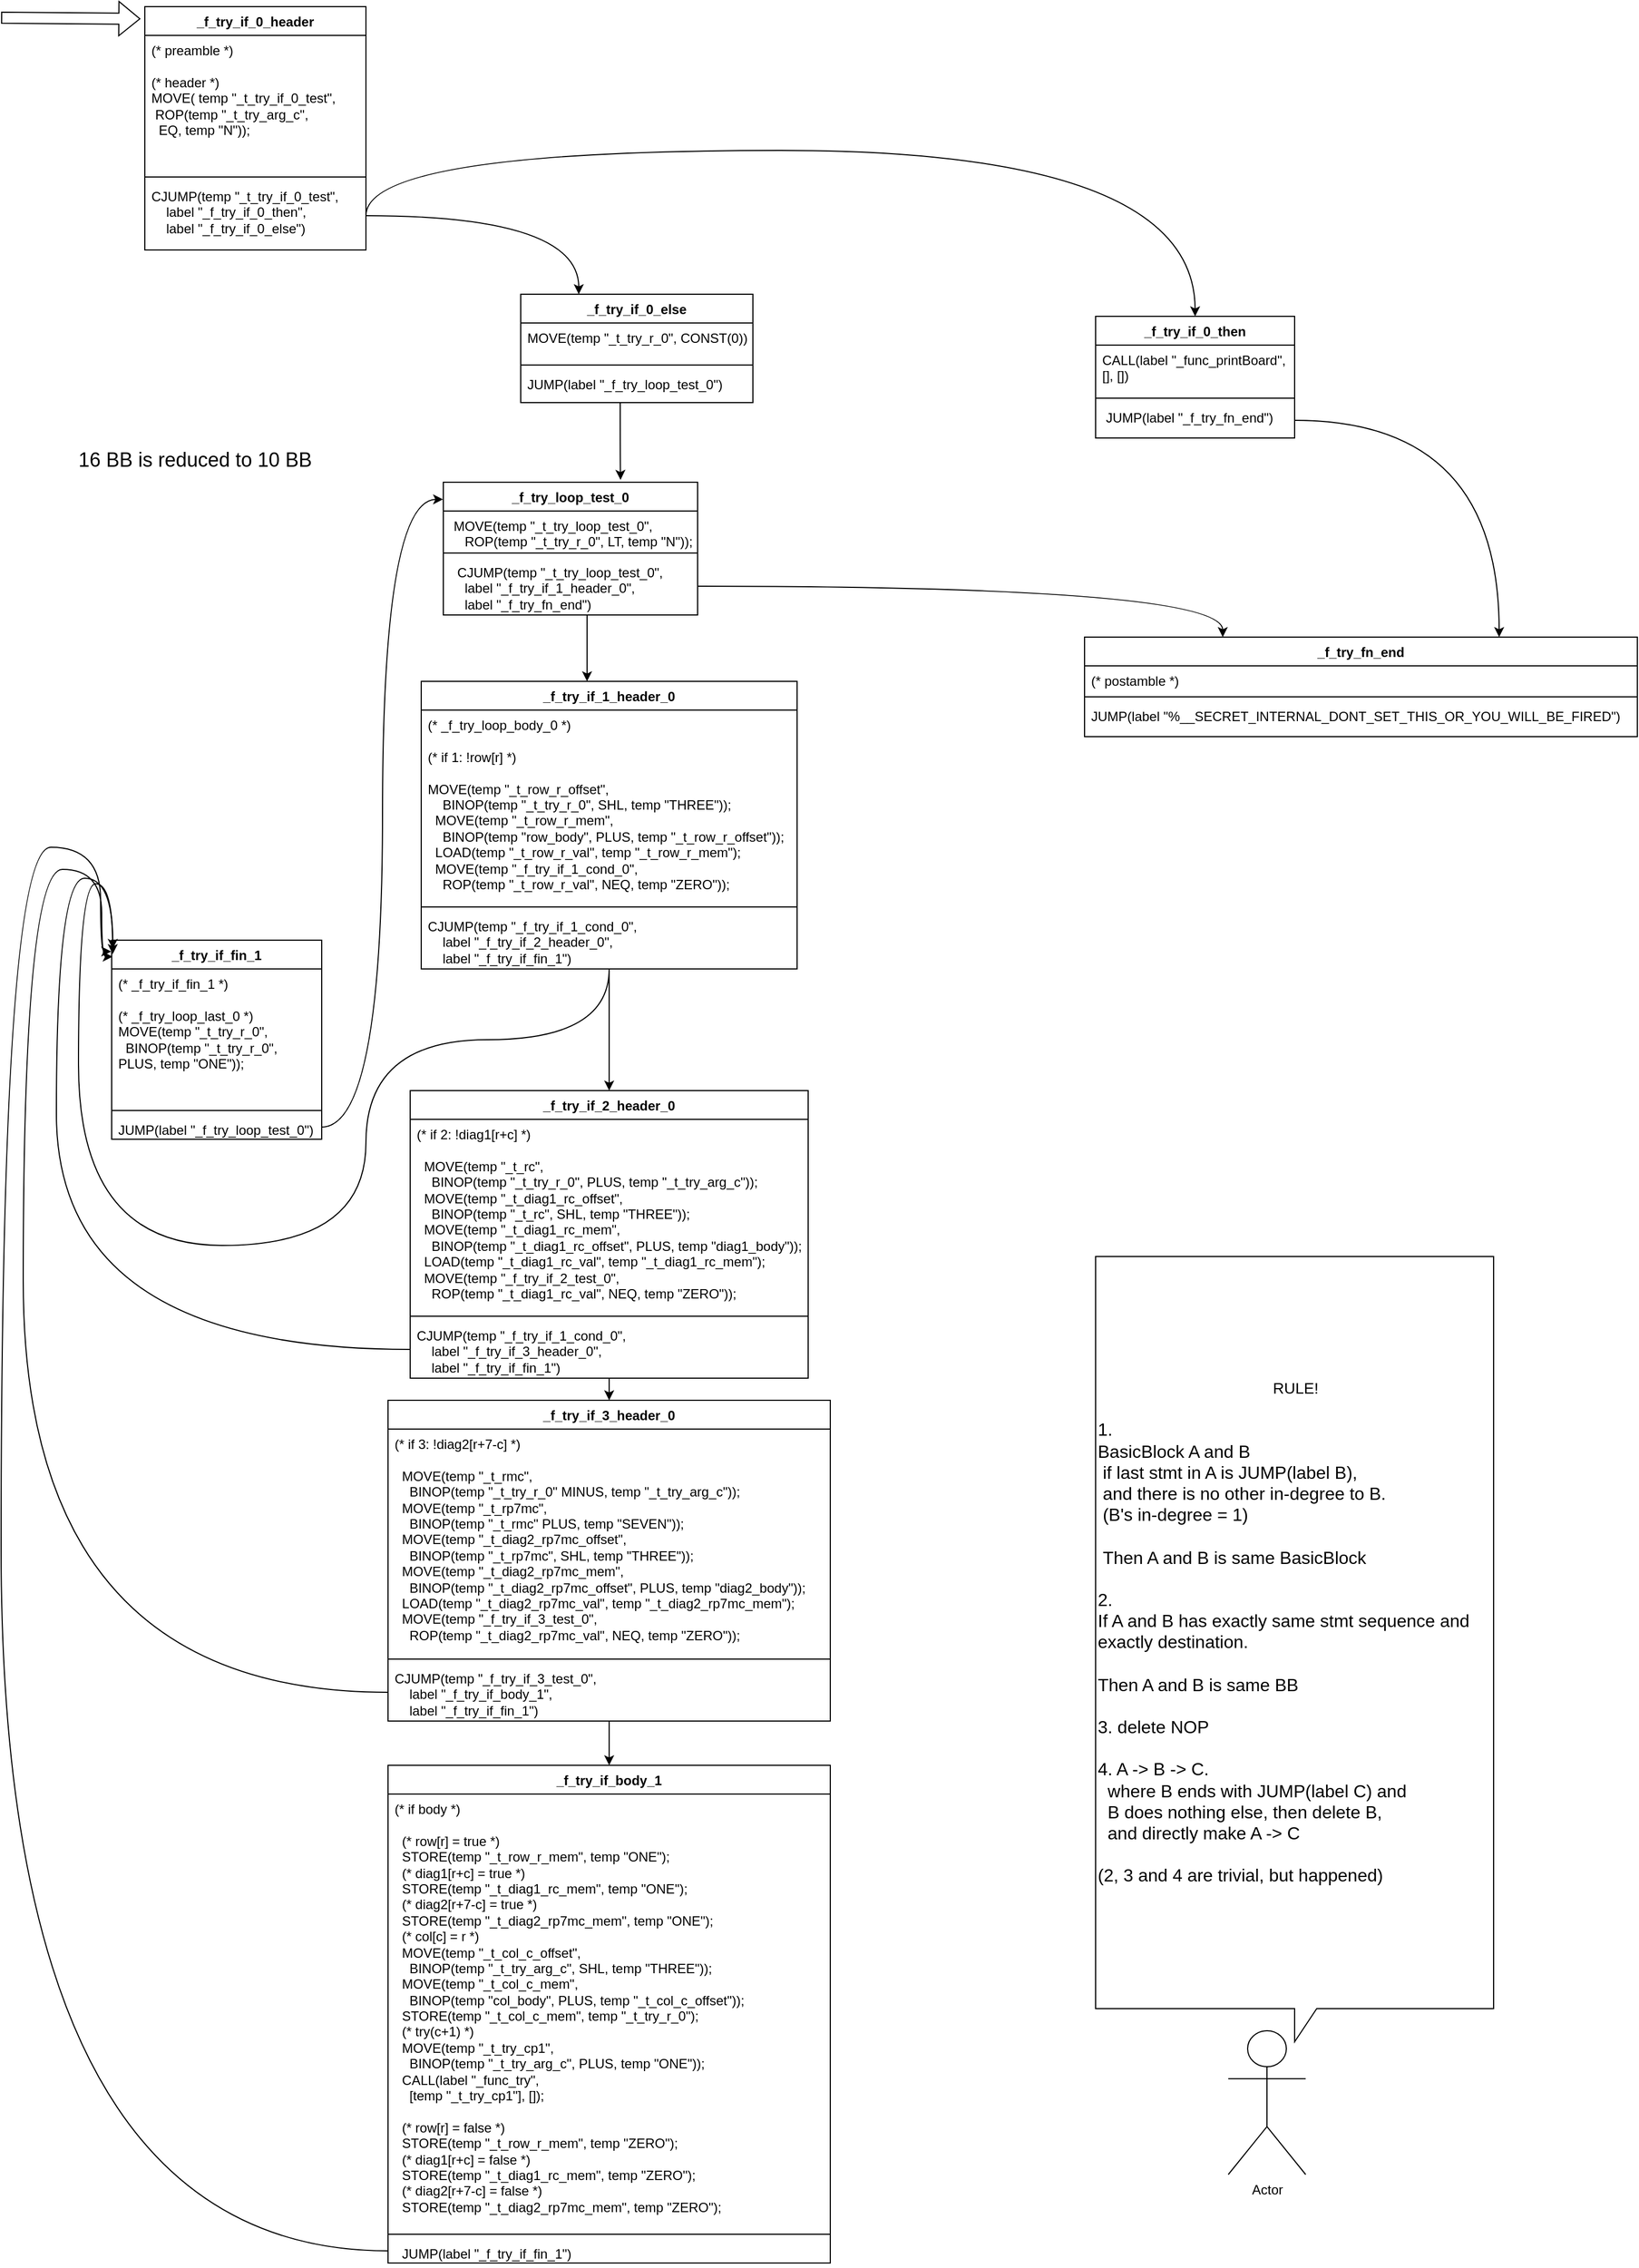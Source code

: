 <mxfile version="24.2.5" type="github">
  <diagram name="Page-1" id="pra8yOZ9Exb6OgbVI9pF">
    <mxGraphModel dx="1118" dy="508" grid="1" gridSize="10" guides="1" tooltips="1" connect="1" arrows="1" fold="1" page="1" pageScale="1" pageWidth="850" pageHeight="1100" math="0" shadow="0">
      <root>
        <mxCell id="0" />
        <mxCell id="1" parent="0" />
        <mxCell id="ukRWAVQbogYnGtxhEbvE-15" value="_f_try_if_0_header" style="swimlane;fontStyle=1;align=center;verticalAlign=top;childLayout=stackLayout;horizontal=1;startSize=26;horizontalStack=0;resizeParent=1;resizeParentMax=0;resizeLast=0;collapsible=1;marginBottom=0;whiteSpace=wrap;html=1;" parent="1" vertex="1">
          <mxGeometry x="140" y="20" width="200" height="220" as="geometry">
            <mxRectangle x="110" y="230" width="140" height="30" as="alternateBounds" />
          </mxGeometry>
        </mxCell>
        <mxCell id="ukRWAVQbogYnGtxhEbvE-16" value="&lt;div&gt;(* preamble *)&lt;/div&gt;&lt;div&gt;&lt;br&gt;&lt;/div&gt;&lt;div&gt;(* header *)&lt;/div&gt;MOVE( temp &quot;_t_try_if_0_test&quot;,&lt;div&gt;&amp;nbsp;ROP(temp &quot;_t_try_arg_c&quot;,&lt;/div&gt;&lt;div&gt;&amp;nbsp; EQ, temp &quot;N&quot;));&lt;/div&gt;" style="text;strokeColor=none;fillColor=none;align=left;verticalAlign=top;spacingLeft=4;spacingRight=4;overflow=hidden;rotatable=0;points=[[0,0.5],[1,0.5]];portConstraint=eastwest;whiteSpace=wrap;html=1;" parent="ukRWAVQbogYnGtxhEbvE-15" vertex="1">
          <mxGeometry y="26" width="200" height="124" as="geometry" />
        </mxCell>
        <mxCell id="ukRWAVQbogYnGtxhEbvE-17" value="" style="line;strokeWidth=1;fillColor=none;align=left;verticalAlign=middle;spacingTop=-1;spacingLeft=3;spacingRight=3;rotatable=0;labelPosition=right;points=[];portConstraint=eastwest;strokeColor=inherit;" parent="ukRWAVQbogYnGtxhEbvE-15" vertex="1">
          <mxGeometry y="150" width="200" height="8" as="geometry" />
        </mxCell>
        <mxCell id="ukRWAVQbogYnGtxhEbvE-18" value="&lt;div&gt;CJUMP(temp &quot;_t_try_if_0_test&quot;,&lt;/div&gt;&lt;div&gt;&amp;nbsp; &amp;nbsp; label &quot;_f_try_if_0_then&quot;,&lt;/div&gt;&lt;div&gt;&amp;nbsp; &amp;nbsp; label &quot;_f_try_if_0_else&quot;)&lt;/div&gt;" style="text;strokeColor=none;fillColor=none;align=left;verticalAlign=top;spacingLeft=4;spacingRight=4;overflow=hidden;rotatable=0;points=[[0,0.5],[1,0.5]];portConstraint=eastwest;whiteSpace=wrap;html=1;" parent="ukRWAVQbogYnGtxhEbvE-15" vertex="1">
          <mxGeometry y="158" width="200" height="62" as="geometry" />
        </mxCell>
        <mxCell id="ukRWAVQbogYnGtxhEbvE-23" value="_f_try_if_0_then" style="swimlane;fontStyle=1;align=center;verticalAlign=top;childLayout=stackLayout;horizontal=1;startSize=26;horizontalStack=0;resizeParent=1;resizeParentMax=0;resizeLast=0;collapsible=1;marginBottom=0;whiteSpace=wrap;html=1;" parent="1" vertex="1">
          <mxGeometry x="1000" y="300" width="180" height="110" as="geometry">
            <mxRectangle x="110" y="230" width="140" height="30" as="alternateBounds" />
          </mxGeometry>
        </mxCell>
        <mxCell id="ukRWAVQbogYnGtxhEbvE-24" value="CALL(label &quot;_func_printBoard&quot;, [], [])" style="text;strokeColor=none;fillColor=none;align=left;verticalAlign=top;spacingLeft=4;spacingRight=4;overflow=hidden;rotatable=0;points=[[0,0.5],[1,0.5]];portConstraint=eastwest;whiteSpace=wrap;html=1;" parent="ukRWAVQbogYnGtxhEbvE-23" vertex="1">
          <mxGeometry y="26" width="180" height="44" as="geometry" />
        </mxCell>
        <mxCell id="ukRWAVQbogYnGtxhEbvE-25" value="" style="line;strokeWidth=1;fillColor=none;align=left;verticalAlign=middle;spacingTop=-1;spacingLeft=3;spacingRight=3;rotatable=0;labelPosition=right;points=[];portConstraint=eastwest;strokeColor=inherit;" parent="ukRWAVQbogYnGtxhEbvE-23" vertex="1">
          <mxGeometry y="70" width="180" height="8" as="geometry" />
        </mxCell>
        <mxCell id="ukRWAVQbogYnGtxhEbvE-26" value="&lt;div&gt;&amp;nbsp;JUMP(label &quot;_f_try_fn_end&quot;)&lt;/div&gt;" style="text;strokeColor=none;fillColor=none;align=left;verticalAlign=top;spacingLeft=4;spacingRight=4;overflow=hidden;rotatable=0;points=[[0,0.5],[1,0.5]];portConstraint=eastwest;whiteSpace=wrap;html=1;" parent="ukRWAVQbogYnGtxhEbvE-23" vertex="1">
          <mxGeometry y="78" width="180" height="32" as="geometry" />
        </mxCell>
        <mxCell id="ukRWAVQbogYnGtxhEbvE-46" style="edgeStyle=orthogonalEdgeStyle;curved=1;rounded=0;orthogonalLoop=1;jettySize=auto;html=1;entryX=0.697;entryY=-0.018;entryDx=0;entryDy=0;entryPerimeter=0;" parent="1" source="ukRWAVQbogYnGtxhEbvE-37" target="ukRWAVQbogYnGtxhEbvE-47" edge="1">
          <mxGeometry relative="1" as="geometry">
            <Array as="points">
              <mxPoint x="570" y="430" />
              <mxPoint x="570" y="430" />
            </Array>
          </mxGeometry>
        </mxCell>
        <mxCell id="ukRWAVQbogYnGtxhEbvE-37" value="_f_try_if_0_else&lt;div&gt;&lt;br&gt;&lt;/div&gt;" style="swimlane;fontStyle=1;align=center;verticalAlign=top;childLayout=stackLayout;horizontal=1;startSize=26;horizontalStack=0;resizeParent=1;resizeParentMax=0;resizeLast=0;collapsible=1;marginBottom=0;whiteSpace=wrap;html=1;" parent="1" vertex="1">
          <mxGeometry x="480" y="280" width="210" height="98" as="geometry">
            <mxRectangle x="110" y="230" width="140" height="30" as="alternateBounds" />
          </mxGeometry>
        </mxCell>
        <mxCell id="ukRWAVQbogYnGtxhEbvE-38" value="MOVE(temp &quot;_t_try_r_0&quot;, CONST(0))" style="text;strokeColor=none;fillColor=none;align=left;verticalAlign=top;spacingLeft=4;spacingRight=4;overflow=hidden;rotatable=0;points=[[0,0.5],[1,0.5]];portConstraint=eastwest;whiteSpace=wrap;html=1;" parent="ukRWAVQbogYnGtxhEbvE-37" vertex="1">
          <mxGeometry y="26" width="210" height="34" as="geometry" />
        </mxCell>
        <mxCell id="ukRWAVQbogYnGtxhEbvE-39" value="" style="line;strokeWidth=1;fillColor=none;align=left;verticalAlign=middle;spacingTop=-1;spacingLeft=3;spacingRight=3;rotatable=0;labelPosition=right;points=[];portConstraint=eastwest;strokeColor=inherit;" parent="ukRWAVQbogYnGtxhEbvE-37" vertex="1">
          <mxGeometry y="60" width="210" height="8" as="geometry" />
        </mxCell>
        <mxCell id="ukRWAVQbogYnGtxhEbvE-40" value="&lt;div&gt;JUMP(label &quot;_f_try_loop_test_0&quot;)&lt;/div&gt;" style="text;strokeColor=none;fillColor=none;align=left;verticalAlign=top;spacingLeft=4;spacingRight=4;overflow=hidden;rotatable=0;points=[[0,0.5],[1,0.5]];portConstraint=eastwest;whiteSpace=wrap;html=1;" parent="ukRWAVQbogYnGtxhEbvE-37" vertex="1">
          <mxGeometry y="68" width="210" height="30" as="geometry" />
        </mxCell>
        <mxCell id="ukRWAVQbogYnGtxhEbvE-47" value="&lt;div&gt;_f_try_loop_test_0&lt;/div&gt;" style="swimlane;fontStyle=1;align=center;verticalAlign=top;childLayout=stackLayout;horizontal=1;startSize=26;horizontalStack=0;resizeParent=1;resizeParentMax=0;resizeLast=0;collapsible=1;marginBottom=0;whiteSpace=wrap;html=1;" parent="1" vertex="1">
          <mxGeometry x="410" y="450" width="230" height="120" as="geometry">
            <mxRectangle x="110" y="230" width="140" height="30" as="alternateBounds" />
          </mxGeometry>
        </mxCell>
        <mxCell id="ukRWAVQbogYnGtxhEbvE-48" value="&lt;div&gt;&amp;nbsp;MOVE(temp &quot;_t_try_loop_test_0&quot;,&lt;/div&gt;&lt;div&gt;&amp;nbsp; &amp;nbsp; ROP(temp &quot;_t_try_r_0&quot;, LT, temp &quot;N&quot;));&lt;/div&gt;&lt;div&gt;&lt;br&gt;&lt;/div&gt;" style="text;strokeColor=none;fillColor=none;align=left;verticalAlign=top;spacingLeft=4;spacingRight=4;overflow=hidden;rotatable=0;points=[[0,0.5],[1,0.5]];portConstraint=eastwest;whiteSpace=wrap;html=1;" parent="ukRWAVQbogYnGtxhEbvE-47" vertex="1">
          <mxGeometry y="26" width="230" height="34" as="geometry" />
        </mxCell>
        <mxCell id="ukRWAVQbogYnGtxhEbvE-49" value="" style="line;strokeWidth=1;fillColor=none;align=left;verticalAlign=middle;spacingTop=-1;spacingLeft=3;spacingRight=3;rotatable=0;labelPosition=right;points=[];portConstraint=eastwest;strokeColor=inherit;" parent="ukRWAVQbogYnGtxhEbvE-47" vertex="1">
          <mxGeometry y="60" width="230" height="8" as="geometry" />
        </mxCell>
        <mxCell id="ukRWAVQbogYnGtxhEbvE-50" value="&lt;div&gt;&amp;nbsp; CJUMP(temp &quot;_t_try_loop_test_0&quot;,&lt;/div&gt;&lt;div&gt;&amp;nbsp; &amp;nbsp; label &quot;_f_try_if_1_header_0&quot;,&lt;/div&gt;&lt;div&gt;&amp;nbsp; &amp;nbsp; label &quot;_f_try_fn_end&quot;)&lt;/div&gt;" style="text;strokeColor=none;fillColor=none;align=left;verticalAlign=top;spacingLeft=4;spacingRight=4;overflow=hidden;rotatable=0;points=[[0,0.5],[1,0.5]];portConstraint=eastwest;whiteSpace=wrap;html=1;" parent="ukRWAVQbogYnGtxhEbvE-47" vertex="1">
          <mxGeometry y="68" width="230" height="52" as="geometry" />
        </mxCell>
        <mxCell id="ukRWAVQbogYnGtxhEbvE-65" style="edgeStyle=orthogonalEdgeStyle;curved=1;rounded=0;orthogonalLoop=1;jettySize=auto;html=1;exitX=1;exitY=0.5;exitDx=0;exitDy=0;entryX=0.5;entryY=0;entryDx=0;entryDy=0;" parent="1" source="ukRWAVQbogYnGtxhEbvE-18" target="ukRWAVQbogYnGtxhEbvE-23" edge="1">
          <mxGeometry relative="1" as="geometry">
            <Array as="points">
              <mxPoint x="340" y="150" />
              <mxPoint x="1090" y="150" />
            </Array>
          </mxGeometry>
        </mxCell>
        <mxCell id="HyJfXXgfWstk8w3jQpry-21" value="" style="edgeStyle=orthogonalEdgeStyle;curved=1;rounded=0;orthogonalLoop=1;jettySize=auto;html=1;" parent="1" source="HyJfXXgfWstk8w3jQpry-9" target="HyJfXXgfWstk8w3jQpry-17" edge="1">
          <mxGeometry relative="1" as="geometry" />
        </mxCell>
        <mxCell id="HyJfXXgfWstk8w3jQpry-9" value="_f_try_if_1_header_0" style="swimlane;fontStyle=1;align=center;verticalAlign=top;childLayout=stackLayout;horizontal=1;startSize=26;horizontalStack=0;resizeParent=1;resizeParentMax=0;resizeLast=0;collapsible=1;marginBottom=0;whiteSpace=wrap;html=1;" parent="1" vertex="1">
          <mxGeometry x="390" y="630" width="340" height="260" as="geometry">
            <mxRectangle x="110" y="230" width="140" height="30" as="alternateBounds" />
          </mxGeometry>
        </mxCell>
        <mxCell id="HyJfXXgfWstk8w3jQpry-10" value="&lt;div&gt;(* _f_try_loop_body_0 *)&lt;/div&gt;&lt;div&gt;&lt;br&gt;&lt;/div&gt;&lt;div&gt;(* if 1: !row[r] *)&lt;/div&gt;&lt;div&gt;&lt;br&gt;&lt;/div&gt;&lt;div&gt;MOVE(temp &quot;_t_row_r_offset&quot;,&lt;/div&gt;&lt;div&gt;&amp;nbsp; &amp;nbsp; BINOP(temp &quot;_t_try_r_0&quot;, SHL, temp &quot;THREE&quot;));&lt;/div&gt;&lt;div&gt;&amp;nbsp; MOVE(temp &quot;_t_row_r_mem&quot;,&lt;/div&gt;&lt;div&gt;&amp;nbsp; &amp;nbsp; BINOP(temp &quot;row_body&quot;, PLUS, temp &quot;_t_row_r_offset&quot;));&lt;/div&gt;&lt;div&gt;&amp;nbsp; LOAD(temp &quot;_t_row_r_val&quot;, temp &quot;_t_row_r_mem&quot;);&lt;/div&gt;&lt;div&gt;&amp;nbsp; MOVE(temp &quot;_f_try_if_1_cond_0&quot;,&lt;/div&gt;&lt;div&gt;&amp;nbsp; &amp;nbsp; ROP(temp &quot;_t_row_r_val&quot;, NEQ, temp &quot;ZERO&quot;));&lt;/div&gt;&lt;div&gt;&lt;br&gt;&lt;/div&gt;" style="text;strokeColor=none;fillColor=none;align=left;verticalAlign=top;spacingLeft=4;spacingRight=4;overflow=hidden;rotatable=0;points=[[0,0.5],[1,0.5]];portConstraint=eastwest;whiteSpace=wrap;html=1;" parent="HyJfXXgfWstk8w3jQpry-9" vertex="1">
          <mxGeometry y="26" width="340" height="174" as="geometry" />
        </mxCell>
        <mxCell id="HyJfXXgfWstk8w3jQpry-11" value="" style="line;strokeWidth=1;fillColor=none;align=left;verticalAlign=middle;spacingTop=-1;spacingLeft=3;spacingRight=3;rotatable=0;labelPosition=right;points=[];portConstraint=eastwest;strokeColor=inherit;" parent="HyJfXXgfWstk8w3jQpry-9" vertex="1">
          <mxGeometry y="200" width="340" height="8" as="geometry" />
        </mxCell>
        <mxCell id="HyJfXXgfWstk8w3jQpry-12" value="&lt;div&gt;CJUMP(temp &quot;_f_try_if_1_cond_0&quot;,&lt;/div&gt;&lt;div&gt;&amp;nbsp; &amp;nbsp; label &quot;_f_try_if_2_header_0&quot;,&lt;/div&gt;&lt;div&gt;&amp;nbsp; &amp;nbsp; label &quot;_f_try_if_fin_1&quot;)&lt;/div&gt;&lt;div&gt;&lt;br&gt;&lt;/div&gt;" style="text;strokeColor=none;fillColor=none;align=left;verticalAlign=top;spacingLeft=4;spacingRight=4;overflow=hidden;rotatable=0;points=[[0,0.5],[1,0.5]];portConstraint=eastwest;whiteSpace=wrap;html=1;" parent="HyJfXXgfWstk8w3jQpry-9" vertex="1">
          <mxGeometry y="208" width="340" height="52" as="geometry" />
        </mxCell>
        <mxCell id="HyJfXXgfWstk8w3jQpry-26" value="" style="edgeStyle=orthogonalEdgeStyle;curved=1;rounded=0;orthogonalLoop=1;jettySize=auto;html=1;" parent="1" source="HyJfXXgfWstk8w3jQpry-17" target="HyJfXXgfWstk8w3jQpry-22" edge="1">
          <mxGeometry relative="1" as="geometry" />
        </mxCell>
        <mxCell id="HyJfXXgfWstk8w3jQpry-17" value="_f_try_if_2_header_0" style="swimlane;fontStyle=1;align=center;verticalAlign=top;childLayout=stackLayout;horizontal=1;startSize=26;horizontalStack=0;resizeParent=1;resizeParentMax=0;resizeLast=0;collapsible=1;marginBottom=0;whiteSpace=wrap;html=1;" parent="1" vertex="1">
          <mxGeometry x="380" y="1000" width="360" height="260" as="geometry">
            <mxRectangle x="110" y="230" width="140" height="30" as="alternateBounds" />
          </mxGeometry>
        </mxCell>
        <mxCell id="HyJfXXgfWstk8w3jQpry-18" value="&lt;div&gt;(* if 2: !diag1[r+c] *)&lt;/div&gt;&lt;div&gt;&lt;br&gt;&lt;/div&gt;&lt;div&gt;&lt;div&gt;&amp;nbsp; MOVE(temp &quot;_t_rc&quot;,&lt;/div&gt;&lt;div&gt;&amp;nbsp; &amp;nbsp; BINOP(temp &quot;_t_try_r_0&quot;, PLUS, temp &quot;_t_try_arg_c&quot;));&lt;/div&gt;&lt;div&gt;&amp;nbsp; MOVE(temp &quot;_t_diag1_rc_offset&quot;,&lt;/div&gt;&lt;div&gt;&amp;nbsp; &amp;nbsp; BINOP(temp &quot;_t_rc&quot;, SHL, temp &quot;THREE&quot;));&lt;/div&gt;&lt;div&gt;&amp;nbsp; MOVE(temp &quot;_t_diag1_rc_mem&quot;,&lt;/div&gt;&lt;div&gt;&amp;nbsp; &amp;nbsp; BINOP(temp &quot;_t_diag1_rc_offset&quot;, PLUS, temp &quot;diag1_body&quot;));&lt;/div&gt;&lt;div&gt;&amp;nbsp; LOAD(temp &quot;_t_diag1_rc_val&quot;, temp &quot;_t_diag1_rc_mem&quot;);&lt;/div&gt;&lt;div&gt;&amp;nbsp; MOVE(temp &quot;_f_try_if_2_test_0&quot;,&lt;/div&gt;&lt;div&gt;&amp;nbsp; &amp;nbsp; ROP(temp &quot;_t_diag1_rc_val&quot;, NEQ, temp &quot;ZERO&quot;));&lt;/div&gt;&lt;/div&gt;&lt;div&gt;&lt;br&gt;&lt;/div&gt;" style="text;strokeColor=none;fillColor=none;align=left;verticalAlign=top;spacingLeft=4;spacingRight=4;overflow=hidden;rotatable=0;points=[[0,0.5],[1,0.5]];portConstraint=eastwest;whiteSpace=wrap;html=1;" parent="HyJfXXgfWstk8w3jQpry-17" vertex="1">
          <mxGeometry y="26" width="360" height="174" as="geometry" />
        </mxCell>
        <mxCell id="HyJfXXgfWstk8w3jQpry-19" value="" style="line;strokeWidth=1;fillColor=none;align=left;verticalAlign=middle;spacingTop=-1;spacingLeft=3;spacingRight=3;rotatable=0;labelPosition=right;points=[];portConstraint=eastwest;strokeColor=inherit;" parent="HyJfXXgfWstk8w3jQpry-17" vertex="1">
          <mxGeometry y="200" width="360" height="8" as="geometry" />
        </mxCell>
        <mxCell id="HyJfXXgfWstk8w3jQpry-20" value="&lt;div&gt;CJUMP(temp &quot;_f_try_if_1_cond_0&quot;,&lt;/div&gt;&lt;div&gt;&amp;nbsp; &amp;nbsp; label &quot;_f_try_if_3_header_0&quot;,&lt;/div&gt;&lt;div&gt;&amp;nbsp; &amp;nbsp; label &quot;_f_try_if_fin_1&quot;)&lt;/div&gt;&lt;div&gt;&lt;br&gt;&lt;/div&gt;" style="text;strokeColor=none;fillColor=none;align=left;verticalAlign=top;spacingLeft=4;spacingRight=4;overflow=hidden;rotatable=0;points=[[0,0.5],[1,0.5]];portConstraint=eastwest;whiteSpace=wrap;html=1;" parent="HyJfXXgfWstk8w3jQpry-17" vertex="1">
          <mxGeometry y="208" width="360" height="52" as="geometry" />
        </mxCell>
        <mxCell id="HyJfXXgfWstk8w3jQpry-31" value="" style="edgeStyle=orthogonalEdgeStyle;curved=1;rounded=0;orthogonalLoop=1;jettySize=auto;html=1;" parent="1" source="HyJfXXgfWstk8w3jQpry-22" target="HyJfXXgfWstk8w3jQpry-27" edge="1">
          <mxGeometry relative="1" as="geometry" />
        </mxCell>
        <mxCell id="HyJfXXgfWstk8w3jQpry-22" value="_f_try_if_3_header_0" style="swimlane;fontStyle=1;align=center;verticalAlign=top;childLayout=stackLayout;horizontal=1;startSize=26;horizontalStack=0;resizeParent=1;resizeParentMax=0;resizeLast=0;collapsible=1;marginBottom=0;whiteSpace=wrap;html=1;" parent="1" vertex="1">
          <mxGeometry x="360" y="1280" width="400" height="290" as="geometry">
            <mxRectangle x="110" y="230" width="140" height="30" as="alternateBounds" />
          </mxGeometry>
        </mxCell>
        <mxCell id="HyJfXXgfWstk8w3jQpry-23" value="&lt;div&gt;(* if 3: !diag2[r+7-c] *)&lt;/div&gt;&lt;div&gt;&lt;br&gt;&lt;/div&gt;&lt;div&gt;&lt;div&gt;&lt;div&gt;&amp;nbsp; MOVE(temp &quot;_t_rmc&quot;,&lt;/div&gt;&lt;div&gt;&amp;nbsp; &amp;nbsp; BINOP(temp &quot;_t_try_r_0&quot; MINUS, temp &quot;_t_try_arg_c&quot;));&lt;/div&gt;&lt;div&gt;&amp;nbsp; MOVE(temp &quot;_t_rp7mc&quot;,&lt;/div&gt;&lt;div&gt;&amp;nbsp; &amp;nbsp; BINOP(temp &quot;_t_rmc&quot; PLUS, temp &quot;SEVEN&quot;));&lt;/div&gt;&lt;div&gt;&amp;nbsp; MOVE(temp &quot;_t_diag2_rp7mc_offset&quot;,&lt;/div&gt;&lt;div&gt;&amp;nbsp; &amp;nbsp; BINOP(temp &quot;_t_rp7mc&quot;, SHL, temp &quot;THREE&quot;));&lt;/div&gt;&lt;div&gt;&amp;nbsp; MOVE(temp &quot;_t_diag2_rp7mc_mem&quot;,&lt;/div&gt;&lt;div&gt;&amp;nbsp; &amp;nbsp; BINOP(temp &quot;_t_diag2_rp7mc_offset&quot;, PLUS, temp &quot;diag2_body&quot;));&lt;/div&gt;&lt;div&gt;&amp;nbsp; LOAD(temp &quot;_t_diag2_rp7mc_val&quot;, temp &quot;_t_diag2_rp7mc_mem&quot;);&lt;/div&gt;&lt;div&gt;&amp;nbsp; MOVE(temp &quot;_f_try_if_3_test_0&quot;,&lt;/div&gt;&lt;div&gt;&amp;nbsp; &amp;nbsp; ROP(temp &quot;_t_diag2_rp7mc_val&quot;, NEQ, temp &quot;ZERO&quot;));&lt;/div&gt;&lt;/div&gt;&lt;/div&gt;&lt;div&gt;&lt;br&gt;&lt;/div&gt;" style="text;strokeColor=none;fillColor=none;align=left;verticalAlign=top;spacingLeft=4;spacingRight=4;overflow=hidden;rotatable=0;points=[[0,0.5],[1,0.5]];portConstraint=eastwest;whiteSpace=wrap;html=1;" parent="HyJfXXgfWstk8w3jQpry-22" vertex="1">
          <mxGeometry y="26" width="400" height="204" as="geometry" />
        </mxCell>
        <mxCell id="HyJfXXgfWstk8w3jQpry-24" value="" style="line;strokeWidth=1;fillColor=none;align=left;verticalAlign=middle;spacingTop=-1;spacingLeft=3;spacingRight=3;rotatable=0;labelPosition=right;points=[];portConstraint=eastwest;strokeColor=inherit;" parent="HyJfXXgfWstk8w3jQpry-22" vertex="1">
          <mxGeometry y="230" width="400" height="8" as="geometry" />
        </mxCell>
        <mxCell id="HyJfXXgfWstk8w3jQpry-25" value="&lt;div&gt;&lt;div&gt;CJUMP(temp &quot;_f_try_if_3_test_0&quot;,&lt;/div&gt;&lt;div&gt;&amp;nbsp; &amp;nbsp; label &quot;_f_try_if_body_1&quot;,&lt;/div&gt;&lt;div&gt;&amp;nbsp; &amp;nbsp; label &quot;_f_try_if_fin_1&quot;)&lt;/div&gt;&lt;/div&gt;" style="text;strokeColor=none;fillColor=none;align=left;verticalAlign=top;spacingLeft=4;spacingRight=4;overflow=hidden;rotatable=0;points=[[0,0.5],[1,0.5]];portConstraint=eastwest;whiteSpace=wrap;html=1;" parent="HyJfXXgfWstk8w3jQpry-22" vertex="1">
          <mxGeometry y="238" width="400" height="52" as="geometry" />
        </mxCell>
        <mxCell id="HyJfXXgfWstk8w3jQpry-27" value="_f_try_if_body_1" style="swimlane;fontStyle=1;align=center;verticalAlign=top;childLayout=stackLayout;horizontal=1;startSize=26;horizontalStack=0;resizeParent=1;resizeParentMax=0;resizeLast=0;collapsible=1;marginBottom=0;whiteSpace=wrap;html=1;" parent="1" vertex="1">
          <mxGeometry x="360" y="1610" width="400" height="450" as="geometry">
            <mxRectangle x="360" y="1610" width="140" height="30" as="alternateBounds" />
          </mxGeometry>
        </mxCell>
        <mxCell id="HyJfXXgfWstk8w3jQpry-28" value="&lt;div&gt;(* if body *)&lt;/div&gt;&lt;div&gt;&lt;br&gt;&lt;/div&gt;&lt;div&gt;&lt;div&gt;&lt;div&gt;&lt;div&gt;&amp;nbsp; (* row[r] = true *)&lt;/div&gt;&lt;div&gt;&amp;nbsp; STORE(temp &quot;_t_row_r_mem&quot;, temp &quot;ONE&quot;);&lt;/div&gt;&lt;div&gt;&amp;nbsp; (* diag1[r+c] = true *)&lt;/div&gt;&lt;div&gt;&amp;nbsp; STORE(temp &quot;_t_diag1_rc_mem&quot;, temp &quot;ONE&quot;);&lt;/div&gt;&lt;div&gt;&amp;nbsp; (* diag2[r+7-c] = true *)&lt;/div&gt;&lt;div&gt;&amp;nbsp; STORE(temp &quot;_t_diag2_rp7mc_mem&quot;, temp &quot;ONE&quot;);&lt;/div&gt;&lt;div&gt;&amp;nbsp; (* col[c] = r *)&lt;/div&gt;&lt;div&gt;&amp;nbsp; MOVE(temp &quot;_t_col_c_offset&quot;,&lt;/div&gt;&lt;div&gt;&amp;nbsp; &amp;nbsp; BINOP(temp &quot;_t_try_arg_c&quot;, SHL, temp &quot;THREE&quot;));&lt;/div&gt;&lt;div&gt;&amp;nbsp; MOVE(temp &quot;_t_col_c_mem&quot;,&lt;/div&gt;&lt;div&gt;&amp;nbsp; &amp;nbsp; BINOP(temp &quot;col_body&quot;, PLUS, temp &quot;_t_col_c_offset&quot;));&lt;/div&gt;&lt;div&gt;&amp;nbsp; STORE(temp &quot;_t_col_c_mem&quot;, temp &quot;_t_try_r_0&quot;);&lt;/div&gt;&lt;div&gt;&amp;nbsp; (* try(c+1) *)&lt;/div&gt;&lt;div&gt;&amp;nbsp; MOVE(temp &quot;_t_try_cp1&quot;,&lt;/div&gt;&lt;div&gt;&amp;nbsp; &amp;nbsp; BINOP(temp &quot;_t_try_arg_c&quot;, PLUS, temp &quot;ONE&quot;));&lt;/div&gt;&lt;div&gt;&amp;nbsp; CALL(label &quot;_func_try&quot;,&amp;nbsp;&lt;/div&gt;&lt;div&gt;&amp;nbsp; &amp;nbsp; [temp &quot;_t_try_cp1&quot;], []);&lt;/div&gt;&lt;div&gt;&lt;br&gt;&lt;/div&gt;&lt;div&gt;&amp;nbsp; (* row[r] = false *)&lt;/div&gt;&lt;div&gt;&amp;nbsp; STORE(temp &quot;_t_row_r_mem&quot;, temp &quot;ZERO&quot;);&lt;/div&gt;&lt;div&gt;&amp;nbsp; (* diag1[r+c] = false *)&lt;/div&gt;&lt;div&gt;&amp;nbsp; STORE(temp &quot;_t_diag1_rc_mem&quot;, temp &quot;ZERO&quot;);&lt;/div&gt;&lt;div&gt;&amp;nbsp; (* diag2[r+7-c] = false *)&lt;/div&gt;&lt;div&gt;&amp;nbsp; STORE(temp &quot;_t_diag2_rp7mc_mem&quot;, temp &quot;ZERO&quot;);&lt;/div&gt;&lt;div&gt;&amp;nbsp;&lt;/div&gt;&lt;/div&gt;&lt;/div&gt;&lt;/div&gt;" style="text;strokeColor=none;fillColor=none;align=left;verticalAlign=top;spacingLeft=4;spacingRight=4;overflow=hidden;rotatable=0;points=[[0,0.5],[1,0.5]];portConstraint=eastwest;whiteSpace=wrap;html=1;" parent="HyJfXXgfWstk8w3jQpry-27" vertex="1">
          <mxGeometry y="26" width="400" height="394" as="geometry" />
        </mxCell>
        <mxCell id="HyJfXXgfWstk8w3jQpry-29" value="" style="line;strokeWidth=1;fillColor=none;align=left;verticalAlign=middle;spacingTop=-1;spacingLeft=3;spacingRight=3;rotatable=0;labelPosition=right;points=[];portConstraint=eastwest;strokeColor=inherit;" parent="HyJfXXgfWstk8w3jQpry-27" vertex="1">
          <mxGeometry y="420" width="400" height="8" as="geometry" />
        </mxCell>
        <mxCell id="HyJfXXgfWstk8w3jQpry-30" value="&lt;div&gt;&amp;nbsp; JUMP(label &quot;_f_try_if_fin_1&quot;)&lt;/div&gt;" style="text;strokeColor=none;fillColor=none;align=left;verticalAlign=top;spacingLeft=4;spacingRight=4;overflow=hidden;rotatable=0;points=[[0,0.5],[1,0.5]];portConstraint=eastwest;whiteSpace=wrap;html=1;" parent="HyJfXXgfWstk8w3jQpry-27" vertex="1">
          <mxGeometry y="428" width="400" height="22" as="geometry" />
        </mxCell>
        <mxCell id="HyJfXXgfWstk8w3jQpry-32" value="&lt;div&gt;_f_try_fn_end&lt;/div&gt;" style="swimlane;fontStyle=1;align=center;verticalAlign=top;childLayout=stackLayout;horizontal=1;startSize=26;horizontalStack=0;resizeParent=1;resizeParentMax=0;resizeLast=0;collapsible=1;marginBottom=0;whiteSpace=wrap;html=1;" parent="1" vertex="1">
          <mxGeometry x="990" y="590" width="500" height="90" as="geometry">
            <mxRectangle x="110" y="230" width="140" height="30" as="alternateBounds" />
          </mxGeometry>
        </mxCell>
        <mxCell id="HyJfXXgfWstk8w3jQpry-33" value="&lt;div&gt;(* postamble *)&lt;/div&gt;" style="text;strokeColor=none;fillColor=none;align=left;verticalAlign=top;spacingLeft=4;spacingRight=4;overflow=hidden;rotatable=0;points=[[0,0.5],[1,0.5]];portConstraint=eastwest;whiteSpace=wrap;html=1;" parent="HyJfXXgfWstk8w3jQpry-32" vertex="1">
          <mxGeometry y="26" width="500" height="24" as="geometry" />
        </mxCell>
        <mxCell id="HyJfXXgfWstk8w3jQpry-34" value="" style="line;strokeWidth=1;fillColor=none;align=left;verticalAlign=middle;spacingTop=-1;spacingLeft=3;spacingRight=3;rotatable=0;labelPosition=right;points=[];portConstraint=eastwest;strokeColor=inherit;" parent="HyJfXXgfWstk8w3jQpry-32" vertex="1">
          <mxGeometry y="50" width="500" height="8" as="geometry" />
        </mxCell>
        <mxCell id="HyJfXXgfWstk8w3jQpry-35" value="&lt;div&gt;JUMP(label &quot;%__SECRET_INTERNAL_DONT_SET_THIS_OR_YOU_WILL_BE_FIRED&quot;)&lt;/div&gt;&lt;div&gt;&lt;br&gt;&lt;/div&gt;" style="text;strokeColor=none;fillColor=none;align=left;verticalAlign=top;spacingLeft=4;spacingRight=4;overflow=hidden;rotatable=0;points=[[0,0.5],[1,0.5]];portConstraint=eastwest;whiteSpace=wrap;html=1;" parent="HyJfXXgfWstk8w3jQpry-32" vertex="1">
          <mxGeometry y="58" width="500" height="32" as="geometry" />
        </mxCell>
        <mxCell id="HyJfXXgfWstk8w3jQpry-47" style="edgeStyle=orthogonalEdgeStyle;curved=1;rounded=0;orthogonalLoop=1;jettySize=auto;html=1;" parent="1" source="ukRWAVQbogYnGtxhEbvE-50" edge="1">
          <mxGeometry relative="1" as="geometry">
            <Array as="points">
              <mxPoint x="540" y="630" />
            </Array>
            <mxPoint x="540" y="630" as="targetPoint" />
          </mxGeometry>
        </mxCell>
        <mxCell id="HyJfXXgfWstk8w3jQpry-52" style="edgeStyle=orthogonalEdgeStyle;curved=1;rounded=0;orthogonalLoop=1;jettySize=auto;html=1;entryX=0.25;entryY=0;entryDx=0;entryDy=0;" parent="1" source="ukRWAVQbogYnGtxhEbvE-18" target="ukRWAVQbogYnGtxhEbvE-37" edge="1">
          <mxGeometry relative="1" as="geometry" />
        </mxCell>
        <mxCell id="HyJfXXgfWstk8w3jQpry-53" value="&lt;div&gt;_f_try_if_fin_1&lt;/div&gt;" style="swimlane;fontStyle=1;align=center;verticalAlign=top;childLayout=stackLayout;horizontal=1;startSize=26;horizontalStack=0;resizeParent=1;resizeParentMax=0;resizeLast=0;collapsible=1;marginBottom=0;whiteSpace=wrap;html=1;" parent="1" vertex="1">
          <mxGeometry x="110" y="864" width="190" height="180" as="geometry">
            <mxRectangle x="110" y="230" width="140" height="30" as="alternateBounds" />
          </mxGeometry>
        </mxCell>
        <mxCell id="HyJfXXgfWstk8w3jQpry-54" value="&lt;div&gt;(* _f_try_if_fin_1 *)&lt;/div&gt;&lt;div&gt;&lt;br&gt;&lt;/div&gt;&lt;div&gt;(* _f_try_loop_last_0 *)&lt;/div&gt;&lt;div&gt;&lt;div&gt;MOVE(temp &quot;_t_try_r_0&quot;,&lt;/div&gt;&lt;div&gt;&amp;nbsp; BINOP(temp &quot;_t_try_r_0&quot;, PLUS, temp &quot;ONE&quot;));&lt;/div&gt;&lt;/div&gt;" style="text;strokeColor=none;fillColor=none;align=left;verticalAlign=top;spacingLeft=4;spacingRight=4;overflow=hidden;rotatable=0;points=[[0,0.5],[1,0.5]];portConstraint=eastwest;whiteSpace=wrap;html=1;" parent="HyJfXXgfWstk8w3jQpry-53" vertex="1">
          <mxGeometry y="26" width="190" height="124" as="geometry" />
        </mxCell>
        <mxCell id="HyJfXXgfWstk8w3jQpry-55" value="" style="line;strokeWidth=1;fillColor=none;align=left;verticalAlign=middle;spacingTop=-1;spacingLeft=3;spacingRight=3;rotatable=0;labelPosition=right;points=[];portConstraint=eastwest;strokeColor=inherit;" parent="HyJfXXgfWstk8w3jQpry-53" vertex="1">
          <mxGeometry y="150" width="190" height="8" as="geometry" />
        </mxCell>
        <mxCell id="HyJfXXgfWstk8w3jQpry-56" value="&lt;div&gt;JUMP(label &quot;_f_try_loop_test_0&quot;)&lt;/div&gt;" style="text;strokeColor=none;fillColor=none;align=left;verticalAlign=top;spacingLeft=4;spacingRight=4;overflow=hidden;rotatable=0;points=[[0,0.5],[1,0.5]];portConstraint=eastwest;whiteSpace=wrap;html=1;" parent="HyJfXXgfWstk8w3jQpry-53" vertex="1">
          <mxGeometry y="158" width="190" height="22" as="geometry" />
        </mxCell>
        <mxCell id="HyJfXXgfWstk8w3jQpry-67" style="edgeStyle=orthogonalEdgeStyle;curved=1;rounded=0;orthogonalLoop=1;jettySize=auto;html=1;entryX=0.75;entryY=0;entryDx=0;entryDy=0;" parent="1" source="ukRWAVQbogYnGtxhEbvE-26" target="HyJfXXgfWstk8w3jQpry-32" edge="1">
          <mxGeometry relative="1" as="geometry">
            <mxPoint x="1322.5" y="520" as="targetPoint" />
          </mxGeometry>
        </mxCell>
        <mxCell id="8cjtSKwpqD0cHEAxECq4-1" value="&lt;div style=&quot;text-align: center;&quot;&gt;&lt;span style=&quot;background-color: initial;&quot;&gt;&lt;font style=&quot;font-size: 14px;&quot;&gt;RULE!&lt;/font&gt;&lt;/span&gt;&lt;/div&gt;&lt;div style=&quot;text-align: center;&quot;&gt;&lt;span style=&quot;background-color: initial;&quot;&gt;&lt;font size=&quot;3&quot;&gt;&lt;br&gt;&lt;/font&gt;&lt;/span&gt;&lt;/div&gt;&lt;div&gt;&lt;font size=&quot;3&quot;&gt;1.&lt;/font&gt;&lt;/div&gt;&lt;div&gt;&lt;font size=&quot;3&quot;&gt;BasicBlock A and B&lt;/font&gt;&lt;/div&gt;&lt;div&gt;&lt;font size=&quot;3&quot;&gt;&amp;nbsp;if last stmt in A is JUMP(label B),&lt;/font&gt;&lt;/div&gt;&lt;div&gt;&lt;font size=&quot;3&quot;&gt;&amp;nbsp;and there is no other in-degree to B.&lt;/font&gt;&lt;/div&gt;&lt;div&gt;&lt;font size=&quot;3&quot;&gt;&amp;nbsp;(B&#39;s in-degree = 1)&lt;/font&gt;&lt;/div&gt;&lt;div&gt;&lt;font size=&quot;3&quot;&gt;&lt;br&gt;&lt;/font&gt;&lt;/div&gt;&lt;div&gt;&lt;font size=&quot;3&quot;&gt;&amp;nbsp;Then A and B is same BasicBlock&lt;/font&gt;&lt;/div&gt;&lt;div&gt;&lt;font size=&quot;3&quot;&gt;&lt;br&gt;&lt;/font&gt;&lt;/div&gt;&lt;div&gt;&lt;font size=&quot;3&quot;&gt;2.&lt;/font&gt;&lt;/div&gt;&lt;div&gt;&lt;font size=&quot;3&quot;&gt;If A and B has exactly same stmt sequence and exactly destination.&lt;/font&gt;&lt;/div&gt;&lt;div&gt;&lt;font size=&quot;3&quot;&gt;&lt;br&gt;&lt;/font&gt;&lt;/div&gt;&lt;div&gt;&lt;font size=&quot;3&quot;&gt;Then A and B is same BB&amp;nbsp;&lt;/font&gt;&lt;/div&gt;&lt;div&gt;&lt;font size=&quot;3&quot;&gt;&lt;br&gt;&lt;/font&gt;&lt;/div&gt;&lt;div&gt;&lt;font size=&quot;3&quot;&gt;3. delete NOP&lt;/font&gt;&lt;/div&gt;&lt;div&gt;&lt;font size=&quot;3&quot;&gt;&lt;br&gt;&lt;/font&gt;&lt;/div&gt;&lt;div&gt;&lt;font size=&quot;3&quot;&gt;4. A -&amp;gt; B -&amp;gt; C.&lt;/font&gt;&lt;/div&gt;&lt;div&gt;&lt;font size=&quot;3&quot;&gt;&amp;nbsp; where B ends with JUMP(label C) and&lt;/font&gt;&lt;/div&gt;&lt;div&gt;&lt;font size=&quot;3&quot;&gt;&amp;nbsp; B does nothing else, then delete B,&lt;/font&gt;&lt;/div&gt;&lt;div&gt;&lt;font size=&quot;3&quot;&gt;&amp;nbsp; and directly make A -&amp;gt; C&lt;/font&gt;&lt;/div&gt;&lt;div&gt;&lt;font size=&quot;3&quot;&gt;&lt;br&gt;&lt;/font&gt;&lt;/div&gt;&lt;div&gt;&lt;font size=&quot;3&quot;&gt;(2, 3 and 4 are trivial, but happened)&lt;/font&gt;&lt;/div&gt;" style="shape=callout;whiteSpace=wrap;html=1;perimeter=calloutPerimeter;align=left;" parent="1" vertex="1">
          <mxGeometry x="1000" y="1150" width="360" height="710" as="geometry" />
        </mxCell>
        <mxCell id="8cjtSKwpqD0cHEAxECq4-2" value="Actor" style="shape=umlActor;verticalLabelPosition=bottom;verticalAlign=top;html=1;outlineConnect=0;" parent="1" vertex="1">
          <mxGeometry x="1120" y="1850" width="70" height="130" as="geometry" />
        </mxCell>
        <mxCell id="T2k92cuZ66pUv4UapIEq-1" value="" style="shape=flexArrow;endArrow=classic;html=1;rounded=0;entryX=-0.02;entryY=0.05;entryDx=0;entryDy=0;entryPerimeter=0;" parent="1" target="ukRWAVQbogYnGtxhEbvE-15" edge="1">
          <mxGeometry width="50" height="50" relative="1" as="geometry">
            <mxPoint x="10" y="30" as="sourcePoint" />
            <mxPoint x="450" y="90" as="targetPoint" />
          </mxGeometry>
        </mxCell>
        <mxCell id="T2k92cuZ66pUv4UapIEq-4" style="edgeStyle=orthogonalEdgeStyle;curved=1;rounded=0;orthogonalLoop=1;jettySize=auto;html=1;entryX=-0.001;entryY=0.129;entryDx=0;entryDy=0;entryPerimeter=0;" parent="1" source="HyJfXXgfWstk8w3jQpry-56" target="ukRWAVQbogYnGtxhEbvE-47" edge="1">
          <mxGeometry relative="1" as="geometry" />
        </mxCell>
        <mxCell id="T2k92cuZ66pUv4UapIEq-7" style="edgeStyle=orthogonalEdgeStyle;curved=1;rounded=0;orthogonalLoop=1;jettySize=auto;html=1;entryX=0.005;entryY=0.07;entryDx=0;entryDy=0;entryPerimeter=0;" parent="1" source="HyJfXXgfWstk8w3jQpry-12" target="HyJfXXgfWstk8w3jQpry-53" edge="1">
          <mxGeometry relative="1" as="geometry">
            <Array as="points">
              <mxPoint x="340" y="954" />
              <mxPoint x="340" y="1140" />
              <mxPoint x="80" y="1140" />
              <mxPoint x="80" y="813" />
            </Array>
          </mxGeometry>
        </mxCell>
        <mxCell id="T2k92cuZ66pUv4UapIEq-8" style="edgeStyle=orthogonalEdgeStyle;curved=1;rounded=0;orthogonalLoop=1;jettySize=auto;html=1;entryX=0.005;entryY=-0.146;entryDx=0;entryDy=0;entryPerimeter=0;" parent="1" source="HyJfXXgfWstk8w3jQpry-20" target="HyJfXXgfWstk8w3jQpry-54" edge="1">
          <mxGeometry relative="1" as="geometry">
            <Array as="points">
              <mxPoint x="60" y="1234" />
              <mxPoint x="60" y="808" />
            </Array>
          </mxGeometry>
        </mxCell>
        <mxCell id="T2k92cuZ66pUv4UapIEq-9" style="edgeStyle=orthogonalEdgeStyle;curved=1;rounded=0;orthogonalLoop=1;jettySize=auto;html=1;entryX=0.005;entryY=0.083;entryDx=0;entryDy=0;entryPerimeter=0;" parent="1" source="HyJfXXgfWstk8w3jQpry-25" target="HyJfXXgfWstk8w3jQpry-53" edge="1">
          <mxGeometry relative="1" as="geometry">
            <Array as="points">
              <mxPoint x="30" y="1544" />
              <mxPoint x="30" y="800" />
              <mxPoint x="101" y="800" />
            </Array>
          </mxGeometry>
        </mxCell>
        <mxCell id="T2k92cuZ66pUv4UapIEq-10" style="edgeStyle=orthogonalEdgeStyle;curved=1;rounded=0;orthogonalLoop=1;jettySize=auto;html=1;entryX=-0.002;entryY=0.057;entryDx=0;entryDy=0;entryPerimeter=0;" parent="1" source="HyJfXXgfWstk8w3jQpry-30" target="HyJfXXgfWstk8w3jQpry-53" edge="1">
          <mxGeometry relative="1" as="geometry">
            <Array as="points">
              <mxPoint x="10" y="2049" />
              <mxPoint x="10" y="780" />
              <mxPoint x="100" y="780" />
            </Array>
          </mxGeometry>
        </mxCell>
        <mxCell id="T2k92cuZ66pUv4UapIEq-12" value="&lt;font style=&quot;font-size: 18px;&quot;&gt;16 BB is reduced to 10&lt;/font&gt;&lt;span style=&quot;font-size: 18px; background-color: initial;&quot;&gt;&amp;nbsp;BB&lt;/span&gt;" style="text;html=1;align=center;verticalAlign=middle;resizable=0;points=[];autosize=1;strokeColor=none;fillColor=none;" parent="1" vertex="1">
          <mxGeometry x="70" y="410" width="230" height="40" as="geometry" />
        </mxCell>
        <mxCell id="1f7hK2sRJxRSZVh5p79I-3" style="edgeStyle=orthogonalEdgeStyle;curved=1;rounded=0;orthogonalLoop=1;jettySize=auto;html=1;exitX=1;exitY=0.5;exitDx=0;exitDy=0;entryX=0.25;entryY=0;entryDx=0;entryDy=0;" edge="1" parent="1" source="ukRWAVQbogYnGtxhEbvE-50" target="HyJfXXgfWstk8w3jQpry-32">
          <mxGeometry relative="1" as="geometry">
            <mxPoint x="1260" y="870" as="targetPoint" />
            <Array as="points">
              <mxPoint x="1115" y="544" />
            </Array>
          </mxGeometry>
        </mxCell>
      </root>
    </mxGraphModel>
  </diagram>
</mxfile>
